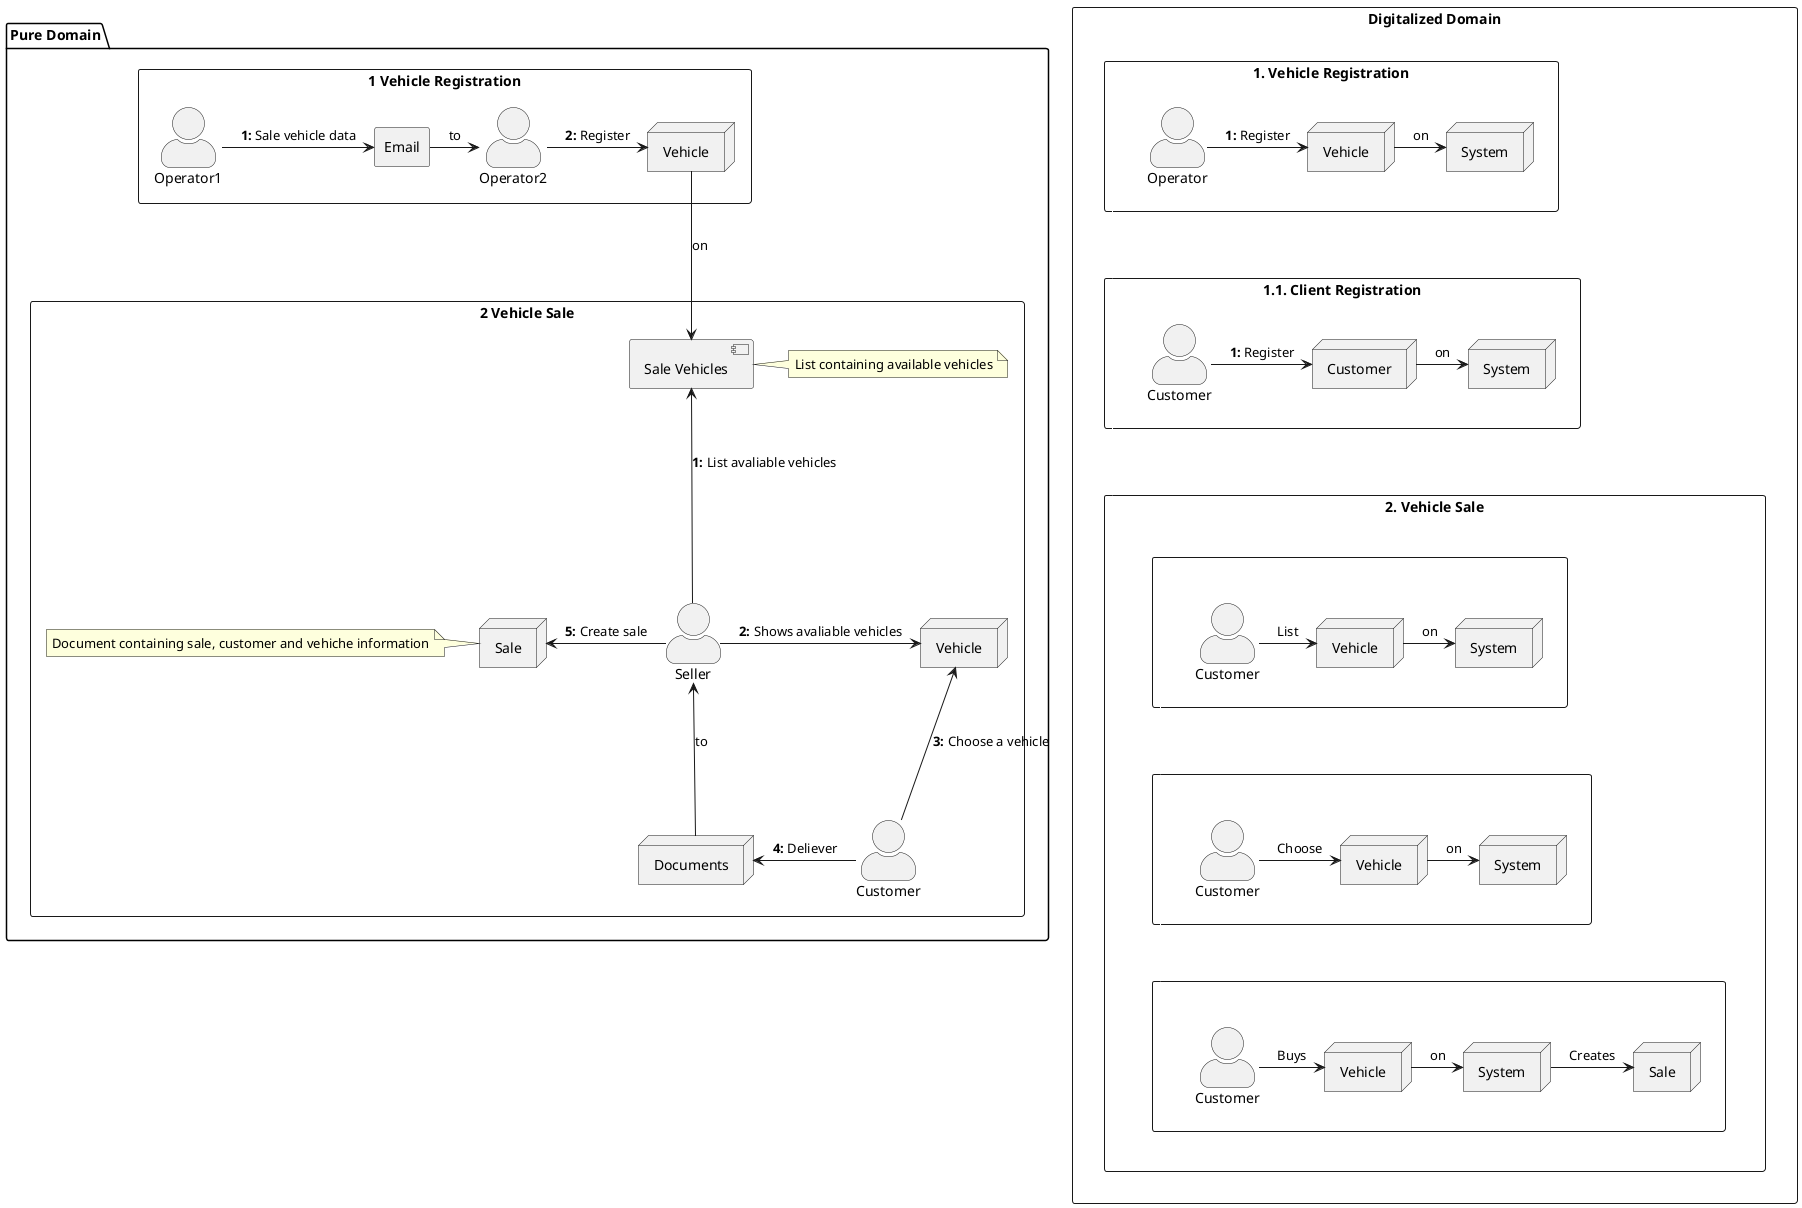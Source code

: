 @startuml storytelling
skinparam actorStyle awesome
skinparam rectangle{
  ArrowColor #FF6655
}
package "Pure Domain" as r7{
 rectangle "1 Vehicle Registration"{
  actor Operator1 as op1
  rectangle Email as email
  op1 -> email : **1:** Sale vehicle data
  actor Operator2 as op2
  email -> op2 : to
  node Vehicle as vehicle
  op2 -> vehicle : **2:** Register
 }
 rectangle "2 Vehicle Sale"{
  component "Sale Vehicles" as salevehicles
  note right of salevehicles : List containing available vehicles
  vehicle -down-> salevehicles : on
  actor Seller as seller
  seller -up-> salevehicles : **1:** List avaliable vehicles
  node Vehicle as vehicle2
  seller -right-> vehicle2 : **2:** Shows avaliable vehicles
  actor Customer as customer
  customer -up-> vehicle2 : **3:** Choose a vehicle
  node Documents as docs
  customer -> docs : **4:** Deliever
  docs -> seller : to
  node Sale as sale
  note left of sale: Document containing sale, customer and vehiche information
  seller -left-> sale : **5:** Create sale
 }
}
rectangle "Digitalized Domain" as r8{
 rectangle "1. Vehicle Registration" as r1{
  actor Operator as op
  node Vehicle as vehicle3
  op -> vehicle3 : **1:** Register
  node System as sys
  vehicle3 -> sys : on
 }
 rectangle "1.1. Client Registration" as r2{
  actor Customer as customer2
  node Customer as customer3
  customer2 -> customer3: **1:** Register
  node System as sys1
  customer3 -> sys1 : on
 }
 rectangle "2. Vehicle Sale" as r3{
  rectangle " " as r4{
  actor Customer as cust1
  node Vehicle as vh1
  node System as sy1
   cust1 -> vh1 : List
   vh1 -> sy1: on
  }
  rectangle " " as r5{
  actor Customer as cust2
  node Vehicle as vh2
  node System as sy2
   cust2 -> vh2 : Choose
   vh2 -> sy2: on
  }
  rectangle " " as r6{
  actor Customer as cust3
  node Vehicle as vh3
  node System as sy3
  node Sale as sale2
   cust3 -> vh3 : Buys
   vh3 -> sy3: on
   sy3 -> sale2 : Creates
  }
 }
}

r1 -down[#white]-> r2
r2 -down[#white]-> r3
r4 -down[#white]-> r5
r5 -down[#white]-> r6

@enduml